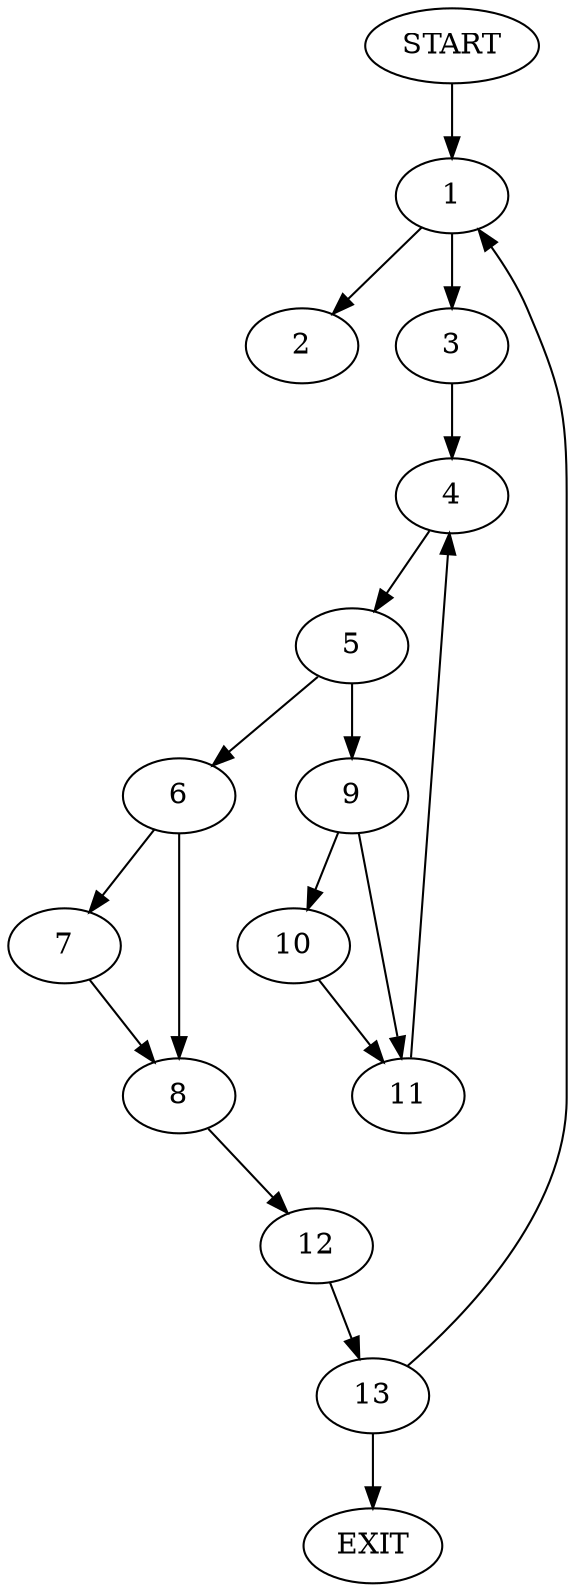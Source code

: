 digraph { 
0 [label="START"];
1;
2;
3;
4;
5;
6;
7;
8;
9;
10;
11;
12;
13;
14[label="EXIT"];
0 -> 1;
1 -> 2;
1 -> 3;
3 -> 4;
4 -> 5;
5 -> 6;
5 -> 9;
6 -> 7;
6 -> 8;
7 -> 8;
8 -> 12;
9 -> 10;
9 -> 11;
10 -> 11;
11 -> 4;
12 -> 13;
13 -> 1;
13 -> 14;
}